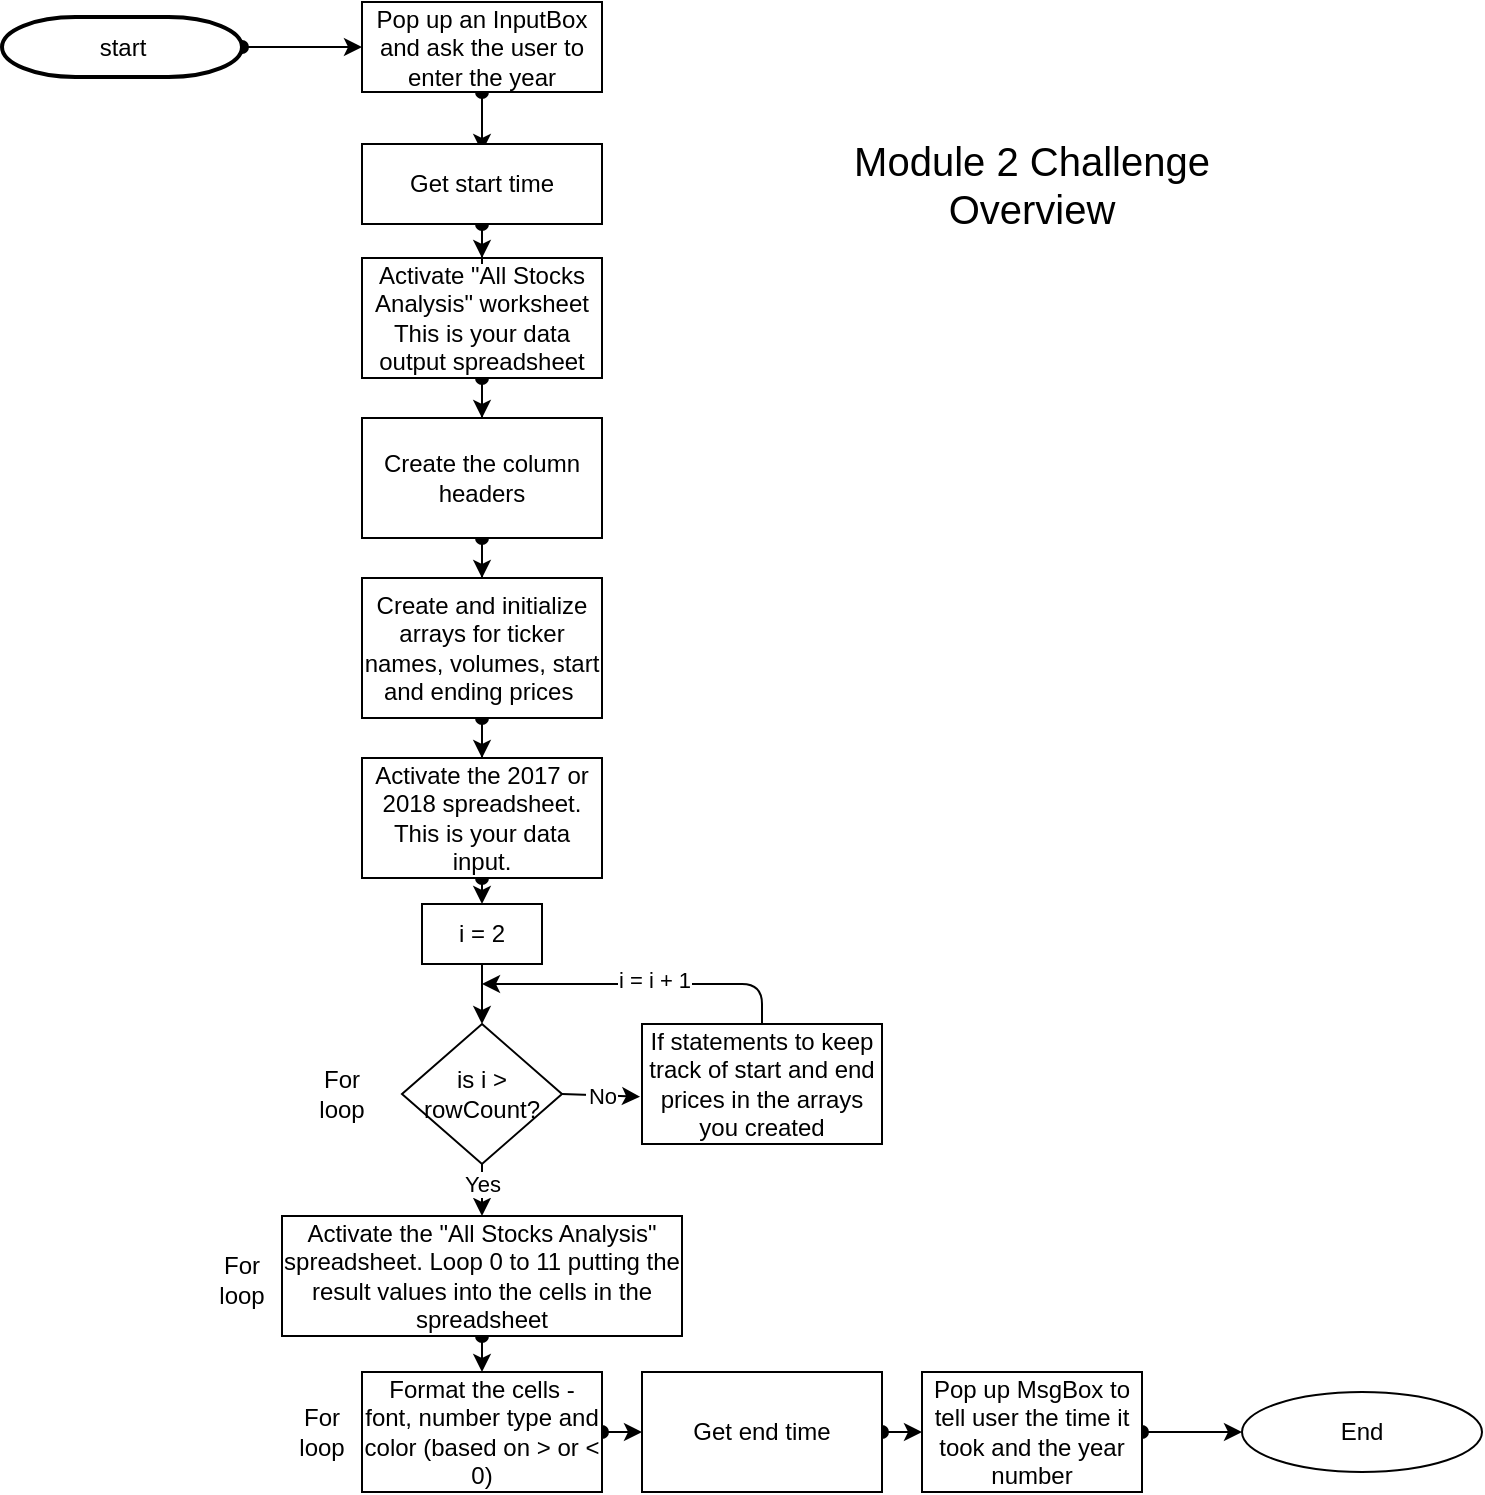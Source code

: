 <mxfile version="13.7.3" type="github">
  <diagram id="6a731a19-8d31-9384-78a2-239565b7b9f0" name="Page-1">
    <mxGraphModel dx="437" dy="386" grid="1" gridSize="10" guides="1" tooltips="1" connect="1" arrows="1" fold="1" page="1" pageScale="1" pageWidth="1169" pageHeight="827" background="#ffffff" math="0" shadow="0">
      <root>
        <mxCell id="0" />
        <mxCell id="1" parent="0" />
        <mxCell id="rK3FY61tSkO-ZGzB_sYB-100" style="edgeStyle=orthogonalEdgeStyle;rounded=0;orthogonalLoop=1;jettySize=auto;html=1;entryX=0;entryY=0.5;entryDx=0;entryDy=0;startArrow=oval;startFill=1;" edge="1" parent="1" source="2" target="rK3FY61tSkO-ZGzB_sYB-56">
          <mxGeometry relative="1" as="geometry" />
        </mxCell>
        <mxCell id="2" value="start" style="shape=mxgraph.flowchart.terminator;strokeWidth=2;gradientColor=none;gradientDirection=north;fontStyle=0;html=1;" parent="1" vertex="1">
          <mxGeometry x="150" y="48.5" width="120" height="30" as="geometry" />
        </mxCell>
        <mxCell id="rK3FY61tSkO-ZGzB_sYB-90" style="edgeStyle=orthogonalEdgeStyle;rounded=0;orthogonalLoop=1;jettySize=auto;html=1;startArrow=oval;startFill=1;" edge="1" parent="1" source="rK3FY61tSkO-ZGzB_sYB-56">
          <mxGeometry relative="1" as="geometry">
            <mxPoint x="390" y="116" as="targetPoint" />
          </mxGeometry>
        </mxCell>
        <mxCell id="rK3FY61tSkO-ZGzB_sYB-56" value="Pop up an InputBox and ask the user to enter the year" style="rounded=0;whiteSpace=wrap;html=1;" vertex="1" parent="1">
          <mxGeometry x="330" y="41" width="120" height="45" as="geometry" />
        </mxCell>
        <mxCell id="rK3FY61tSkO-ZGzB_sYB-93" style="edgeStyle=orthogonalEdgeStyle;rounded=0;orthogonalLoop=1;jettySize=auto;html=1;entryX=0.5;entryY=0;entryDx=0;entryDy=0;startArrow=oval;startFill=1;" edge="1" parent="1" source="rK3FY61tSkO-ZGzB_sYB-58" target="rK3FY61tSkO-ZGzB_sYB-59">
          <mxGeometry relative="1" as="geometry" />
        </mxCell>
        <mxCell id="rK3FY61tSkO-ZGzB_sYB-58" value="Activate &quot;All Stocks Analysis&quot; worksheet This is your data output spreadsheet" style="rounded=0;whiteSpace=wrap;html=1;" vertex="1" parent="1">
          <mxGeometry x="330" y="169" width="120" height="60" as="geometry" />
        </mxCell>
        <mxCell id="rK3FY61tSkO-ZGzB_sYB-94" style="edgeStyle=orthogonalEdgeStyle;rounded=0;orthogonalLoop=1;jettySize=auto;html=1;entryX=0.5;entryY=0;entryDx=0;entryDy=0;startArrow=oval;startFill=1;" edge="1" parent="1" source="rK3FY61tSkO-ZGzB_sYB-59" target="rK3FY61tSkO-ZGzB_sYB-60">
          <mxGeometry relative="1" as="geometry" />
        </mxCell>
        <mxCell id="rK3FY61tSkO-ZGzB_sYB-59" value="Create the column headers" style="rounded=0;whiteSpace=wrap;html=1;" vertex="1" parent="1">
          <mxGeometry x="330" y="249" width="120" height="60" as="geometry" />
        </mxCell>
        <mxCell id="rK3FY61tSkO-ZGzB_sYB-95" style="edgeStyle=orthogonalEdgeStyle;rounded=0;orthogonalLoop=1;jettySize=auto;html=1;entryX=0.5;entryY=0;entryDx=0;entryDy=0;startArrow=oval;startFill=1;" edge="1" parent="1" source="rK3FY61tSkO-ZGzB_sYB-60" target="rK3FY61tSkO-ZGzB_sYB-81">
          <mxGeometry relative="1" as="geometry" />
        </mxCell>
        <mxCell id="rK3FY61tSkO-ZGzB_sYB-60" value="Create and initialize arrays for ticker names, volumes, start and ending prices&amp;nbsp;" style="rounded=0;whiteSpace=wrap;html=1;" vertex="1" parent="1">
          <mxGeometry x="330" y="329" width="120" height="70" as="geometry" />
        </mxCell>
        <mxCell id="rK3FY61tSkO-ZGzB_sYB-61" value="is i &amp;gt; rowCount?" style="rhombus;whiteSpace=wrap;html=1;" vertex="1" parent="1">
          <mxGeometry x="350" y="552" width="80" height="70" as="geometry" />
        </mxCell>
        <mxCell id="rK3FY61tSkO-ZGzB_sYB-65" style="edgeStyle=orthogonalEdgeStyle;rounded=0;orthogonalLoop=1;jettySize=auto;html=1;exitX=0.5;exitY=1;exitDx=0;exitDy=0;entryX=0.5;entryY=0;entryDx=0;entryDy=0;" edge="1" parent="1" source="rK3FY61tSkO-ZGzB_sYB-62" target="rK3FY61tSkO-ZGzB_sYB-61">
          <mxGeometry relative="1" as="geometry" />
        </mxCell>
        <mxCell id="rK3FY61tSkO-ZGzB_sYB-62" value="i = 2" style="rounded=0;whiteSpace=wrap;html=1;" vertex="1" parent="1">
          <mxGeometry x="360" y="492" width="60" height="30" as="geometry" />
        </mxCell>
        <mxCell id="rK3FY61tSkO-ZGzB_sYB-63" value="If statements to keep track of start and end prices in the arrays you created" style="rounded=0;whiteSpace=wrap;html=1;" vertex="1" parent="1">
          <mxGeometry x="470" y="552" width="120" height="60" as="geometry" />
        </mxCell>
        <mxCell id="rK3FY61tSkO-ZGzB_sYB-70" value="" style="endArrow=classic;html=1;exitX=0.5;exitY=0;exitDx=0;exitDy=0;" edge="1" parent="1" source="rK3FY61tSkO-ZGzB_sYB-63">
          <mxGeometry width="50" height="50" relative="1" as="geometry">
            <mxPoint x="490" y="352" as="sourcePoint" />
            <mxPoint x="390" y="532" as="targetPoint" />
            <Array as="points">
              <mxPoint x="530" y="532" />
            </Array>
          </mxGeometry>
        </mxCell>
        <mxCell id="rK3FY61tSkO-ZGzB_sYB-96" value="i = i + 1" style="edgeLabel;html=1;align=center;verticalAlign=middle;resizable=0;points=[];" vertex="1" connectable="0" parent="rK3FY61tSkO-ZGzB_sYB-70">
          <mxGeometry x="-0.071" y="-2" relative="1" as="geometry">
            <mxPoint as="offset" />
          </mxGeometry>
        </mxCell>
        <mxCell id="rK3FY61tSkO-ZGzB_sYB-71" value="No" style="endArrow=classic;html=1;exitX=1;exitY=0.5;exitDx=0;exitDy=0;entryX=-0.008;entryY=0.606;entryDx=0;entryDy=0;entryPerimeter=0;" edge="1" parent="1" source="rK3FY61tSkO-ZGzB_sYB-61" target="rK3FY61tSkO-ZGzB_sYB-63">
          <mxGeometry relative="1" as="geometry">
            <mxPoint x="440" y="632" as="sourcePoint" />
            <mxPoint x="540" y="632" as="targetPoint" />
          </mxGeometry>
        </mxCell>
        <mxCell id="rK3FY61tSkO-ZGzB_sYB-72" value="No" style="edgeLabel;resizable=0;html=1;align=center;verticalAlign=middle;" connectable="0" vertex="1" parent="rK3FY61tSkO-ZGzB_sYB-71">
          <mxGeometry relative="1" as="geometry" />
        </mxCell>
        <mxCell id="rK3FY61tSkO-ZGzB_sYB-84" style="edgeStyle=orthogonalEdgeStyle;rounded=0;orthogonalLoop=1;jettySize=auto;html=1;exitX=0.5;exitY=1;exitDx=0;exitDy=0;entryX=0.5;entryY=0;entryDx=0;entryDy=0;startArrow=oval;startFill=1;" edge="1" parent="1" source="rK3FY61tSkO-ZGzB_sYB-73" target="rK3FY61tSkO-ZGzB_sYB-74">
          <mxGeometry relative="1" as="geometry" />
        </mxCell>
        <mxCell id="rK3FY61tSkO-ZGzB_sYB-73" value="Activate the &quot;All Stocks Analysis&quot; spreadsheet. Loop 0 to 11 putting the result values into the cells in the spreadsheet" style="rounded=0;whiteSpace=wrap;html=1;" vertex="1" parent="1">
          <mxGeometry x="290" y="648" width="200" height="60" as="geometry" />
        </mxCell>
        <mxCell id="rK3FY61tSkO-ZGzB_sYB-85" style="edgeStyle=orthogonalEdgeStyle;rounded=0;orthogonalLoop=1;jettySize=auto;html=1;exitX=1;exitY=0.5;exitDx=0;exitDy=0;entryX=0;entryY=0.5;entryDx=0;entryDy=0;startArrow=oval;startFill=1;" edge="1" parent="1" source="rK3FY61tSkO-ZGzB_sYB-74" target="rK3FY61tSkO-ZGzB_sYB-76">
          <mxGeometry relative="1" as="geometry" />
        </mxCell>
        <mxCell id="rK3FY61tSkO-ZGzB_sYB-74" value="Format the cells - font, number type and color (based on &amp;gt; or &amp;lt; 0)" style="rounded=0;whiteSpace=wrap;html=1;" vertex="1" parent="1">
          <mxGeometry x="330" y="726" width="120" height="60" as="geometry" />
        </mxCell>
        <mxCell id="rK3FY61tSkO-ZGzB_sYB-92" style="edgeStyle=orthogonalEdgeStyle;rounded=0;orthogonalLoop=1;jettySize=auto;html=1;entryX=0.5;entryY=0;entryDx=0;entryDy=0;startArrow=oval;startFill=1;" edge="1" parent="1" source="rK3FY61tSkO-ZGzB_sYB-75" target="rK3FY61tSkO-ZGzB_sYB-58">
          <mxGeometry relative="1" as="geometry" />
        </mxCell>
        <mxCell id="rK3FY61tSkO-ZGzB_sYB-75" value="Get start time" style="rounded=0;whiteSpace=wrap;html=1;" vertex="1" parent="1">
          <mxGeometry x="330" y="112" width="120" height="40" as="geometry" />
        </mxCell>
        <mxCell id="rK3FY61tSkO-ZGzB_sYB-86" style="edgeStyle=orthogonalEdgeStyle;rounded=0;orthogonalLoop=1;jettySize=auto;html=1;exitX=1;exitY=0.5;exitDx=0;exitDy=0;entryX=0;entryY=0.5;entryDx=0;entryDy=0;startArrow=oval;startFill=1;" edge="1" parent="1" source="rK3FY61tSkO-ZGzB_sYB-76" target="rK3FY61tSkO-ZGzB_sYB-77">
          <mxGeometry relative="1" as="geometry" />
        </mxCell>
        <mxCell id="rK3FY61tSkO-ZGzB_sYB-76" value="Get end time" style="rounded=0;whiteSpace=wrap;html=1;" vertex="1" parent="1">
          <mxGeometry x="470" y="726" width="120" height="60" as="geometry" />
        </mxCell>
        <mxCell id="rK3FY61tSkO-ZGzB_sYB-88" style="edgeStyle=orthogonalEdgeStyle;rounded=0;orthogonalLoop=1;jettySize=auto;html=1;entryX=0;entryY=0.5;entryDx=0;entryDy=0;startArrow=oval;startFill=1;" edge="1" parent="1" source="rK3FY61tSkO-ZGzB_sYB-77" target="rK3FY61tSkO-ZGzB_sYB-78">
          <mxGeometry relative="1" as="geometry" />
        </mxCell>
        <mxCell id="rK3FY61tSkO-ZGzB_sYB-77" value="Pop up MsgBox to tell user the time it took and the year number" style="rounded=0;whiteSpace=wrap;html=1;" vertex="1" parent="1">
          <mxGeometry x="610" y="726" width="110" height="60" as="geometry" />
        </mxCell>
        <mxCell id="rK3FY61tSkO-ZGzB_sYB-78" value="End" style="ellipse;whiteSpace=wrap;html=1;" vertex="1" parent="1">
          <mxGeometry x="770" y="736" width="120" height="40" as="geometry" />
        </mxCell>
        <mxCell id="rK3FY61tSkO-ZGzB_sYB-79" style="edgeStyle=orthogonalEdgeStyle;rounded=0;orthogonalLoop=1;jettySize=auto;html=1;exitX=0.5;exitY=1;exitDx=0;exitDy=0;startArrow=oval;startFill=1;" edge="1" parent="1" source="rK3FY61tSkO-ZGzB_sYB-58" target="rK3FY61tSkO-ZGzB_sYB-58">
          <mxGeometry relative="1" as="geometry" />
        </mxCell>
        <mxCell id="rK3FY61tSkO-ZGzB_sYB-97" style="edgeStyle=orthogonalEdgeStyle;rounded=0;orthogonalLoop=1;jettySize=auto;html=1;exitX=0.5;exitY=1;exitDx=0;exitDy=0;entryX=0.5;entryY=0;entryDx=0;entryDy=0;startArrow=oval;startFill=1;" edge="1" parent="1" source="rK3FY61tSkO-ZGzB_sYB-81" target="rK3FY61tSkO-ZGzB_sYB-62">
          <mxGeometry relative="1" as="geometry" />
        </mxCell>
        <mxCell id="rK3FY61tSkO-ZGzB_sYB-81" value="Activate the 2017 or 2018 spreadsheet. This is your data input." style="rounded=0;whiteSpace=wrap;html=1;" vertex="1" parent="1">
          <mxGeometry x="330" y="419" width="120" height="60" as="geometry" />
        </mxCell>
        <mxCell id="rK3FY61tSkO-ZGzB_sYB-82" value="" style="endArrow=classic;html=1;entryX=0.5;entryY=0;entryDx=0;entryDy=0;exitX=0.5;exitY=1;exitDx=0;exitDy=0;" edge="1" parent="1" source="rK3FY61tSkO-ZGzB_sYB-61" target="rK3FY61tSkO-ZGzB_sYB-73">
          <mxGeometry relative="1" as="geometry">
            <mxPoint x="290" y="599" as="sourcePoint" />
            <mxPoint x="390" y="599" as="targetPoint" />
          </mxGeometry>
        </mxCell>
        <mxCell id="rK3FY61tSkO-ZGzB_sYB-83" value="Yes" style="edgeLabel;resizable=0;html=1;align=center;verticalAlign=middle;" connectable="0" vertex="1" parent="rK3FY61tSkO-ZGzB_sYB-82">
          <mxGeometry relative="1" as="geometry">
            <mxPoint y="-3" as="offset" />
          </mxGeometry>
        </mxCell>
        <mxCell id="rK3FY61tSkO-ZGzB_sYB-99" value="&lt;font style=&quot;font-size: 20px&quot;&gt;Module 2 Challenge Overview&lt;/font&gt;" style="text;html=1;strokeColor=none;fillColor=none;align=center;verticalAlign=middle;whiteSpace=wrap;rounded=0;" vertex="1" parent="1">
          <mxGeometry x="565" y="122" width="200" height="20" as="geometry" />
        </mxCell>
        <mxCell id="rK3FY61tSkO-ZGzB_sYB-101" value="For loop" style="text;html=1;strokeColor=none;fillColor=none;align=center;verticalAlign=middle;whiteSpace=wrap;rounded=0;" vertex="1" parent="1">
          <mxGeometry x="300" y="577" width="40" height="20" as="geometry" />
        </mxCell>
        <mxCell id="rK3FY61tSkO-ZGzB_sYB-104" value="For loop" style="text;html=1;strokeColor=none;fillColor=none;align=center;verticalAlign=middle;whiteSpace=wrap;rounded=0;" vertex="1" parent="1">
          <mxGeometry x="250" y="670" width="40" height="20" as="geometry" />
        </mxCell>
        <mxCell id="rK3FY61tSkO-ZGzB_sYB-105" value="For loop" style="text;html=1;strokeColor=none;fillColor=none;align=center;verticalAlign=middle;whiteSpace=wrap;rounded=0;" vertex="1" parent="1">
          <mxGeometry x="290" y="746" width="40" height="20" as="geometry" />
        </mxCell>
      </root>
    </mxGraphModel>
  </diagram>
</mxfile>
